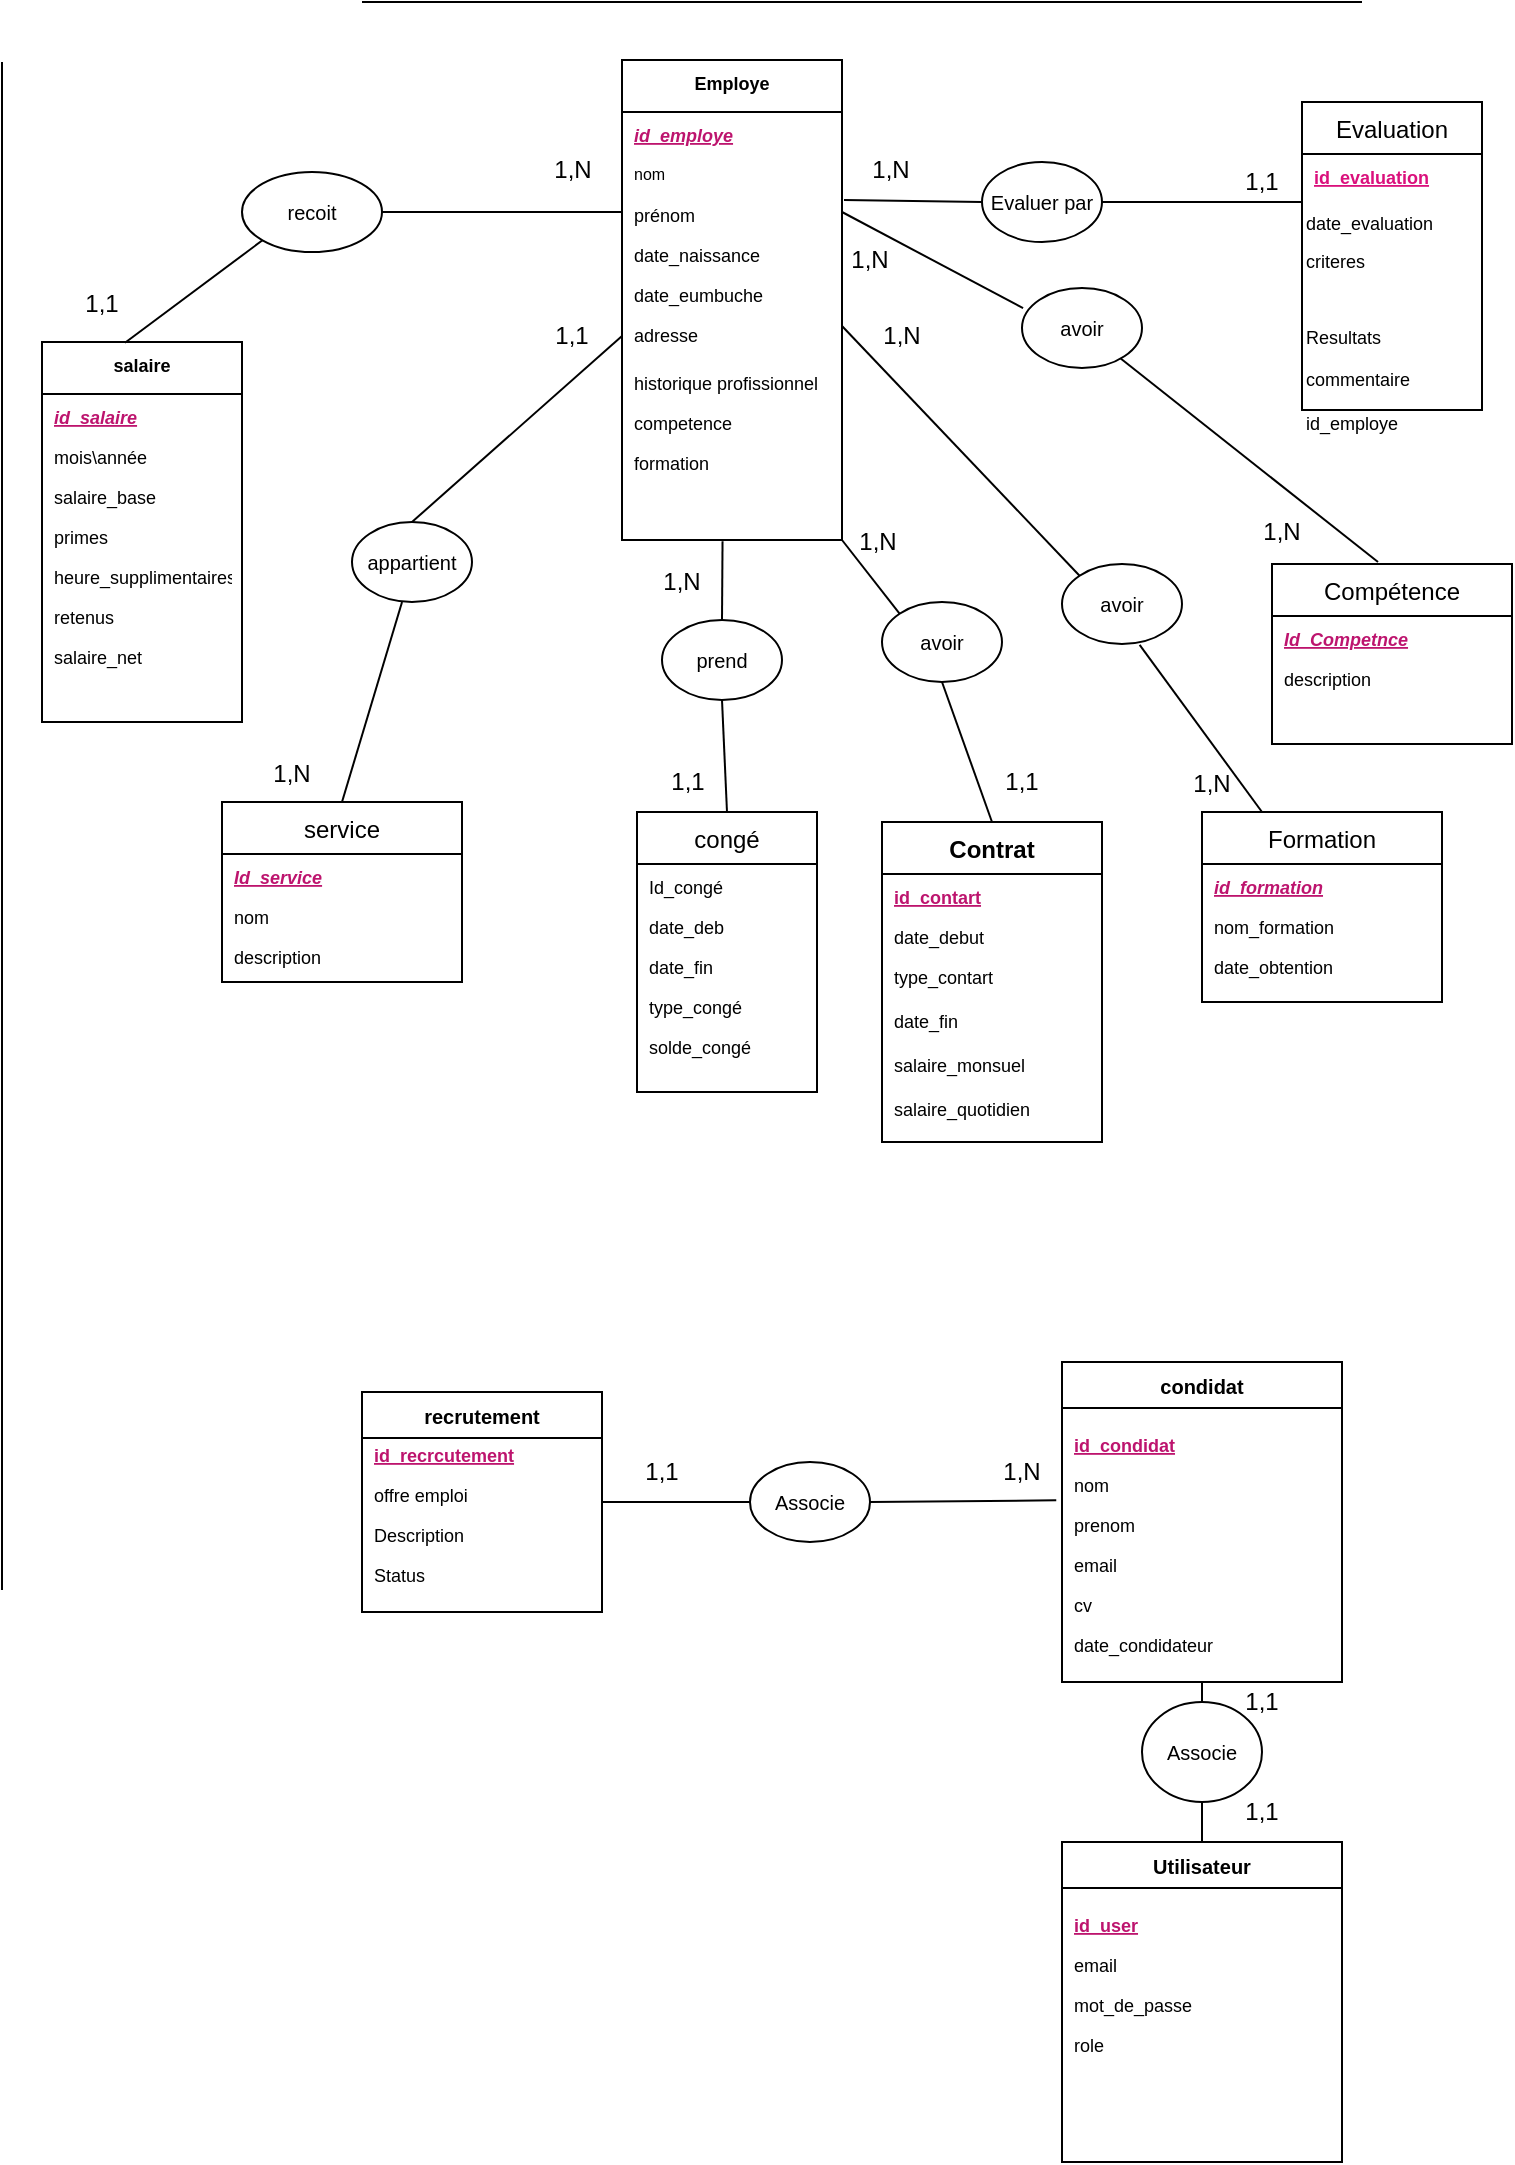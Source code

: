 <mxfile version="25.0.3">
  <diagram id="C5RBs43oDa-KdzZeNtuy" name="Page-1">
    <mxGraphModel dx="1059" dy="560" grid="1" gridSize="10" guides="1" tooltips="1" connect="1" arrows="1" fold="1" page="1" pageScale="1" pageWidth="827" pageHeight="1169" math="0" shadow="0">
      <root>
        <mxCell id="WIyWlLk6GJQsqaUBKTNV-0" />
        <mxCell id="WIyWlLk6GJQsqaUBKTNV-1" parent="WIyWlLk6GJQsqaUBKTNV-0" />
        <mxCell id="SB-FFFIjVD-oxgu6gbSo-286" value="Employe" style="swimlane;fontStyle=1;align=center;verticalAlign=top;childLayout=stackLayout;horizontal=1;startSize=26;horizontalStack=0;resizeParent=1;resizeLast=0;collapsible=1;marginBottom=0;rounded=0;shadow=0;strokeWidth=1;fontSize=9;labelBackgroundColor=none;" vertex="1" parent="WIyWlLk6GJQsqaUBKTNV-1">
          <mxGeometry x="330" y="79" width="110" height="240" as="geometry">
            <mxRectangle x="230" y="140" width="160" height="26" as="alternateBounds" />
          </mxGeometry>
        </mxCell>
        <mxCell id="SB-FFFIjVD-oxgu6gbSo-287" value="id_employe" style="text;align=left;verticalAlign=top;spacingLeft=4;spacingRight=4;overflow=hidden;rotatable=0;points=[[0,0.5],[1,0.5]];portConstraint=eastwest;fontSize=9;fontStyle=7;labelBackgroundColor=none;fontColor=#BD146E;" vertex="1" parent="SB-FFFIjVD-oxgu6gbSo-286">
          <mxGeometry y="26" width="110" height="20" as="geometry" />
        </mxCell>
        <mxCell id="SB-FFFIjVD-oxgu6gbSo-288" value="nom " style="text;align=left;verticalAlign=top;spacingLeft=4;spacingRight=4;overflow=hidden;rotatable=0;points=[[0,0.5],[1,0.5]];portConstraint=eastwest;fontSize=8;labelBackgroundColor=none;" vertex="1" parent="SB-FFFIjVD-oxgu6gbSo-286">
          <mxGeometry y="46" width="110" height="20" as="geometry" />
        </mxCell>
        <mxCell id="SB-FFFIjVD-oxgu6gbSo-289" value="prénom" style="text;align=left;verticalAlign=top;spacingLeft=4;spacingRight=4;overflow=hidden;rotatable=0;points=[[0,0.5],[1,0.5]];portConstraint=eastwest;fontSize=9;labelBackgroundColor=none;" vertex="1" parent="SB-FFFIjVD-oxgu6gbSo-286">
          <mxGeometry y="66" width="110" height="20" as="geometry" />
        </mxCell>
        <mxCell id="SB-FFFIjVD-oxgu6gbSo-290" value="date_naissance" style="text;align=left;verticalAlign=top;spacingLeft=4;spacingRight=4;overflow=hidden;rotatable=0;points=[[0,0.5],[1,0.5]];portConstraint=eastwest;fontSize=9;labelBackgroundColor=none;" vertex="1" parent="SB-FFFIjVD-oxgu6gbSo-286">
          <mxGeometry y="86" width="110" height="20" as="geometry" />
        </mxCell>
        <mxCell id="SB-FFFIjVD-oxgu6gbSo-291" value="date_eumbuche" style="text;align=left;verticalAlign=top;spacingLeft=4;spacingRight=4;overflow=hidden;rotatable=0;points=[[0,0.5],[1,0.5]];portConstraint=eastwest;fontSize=9;labelBackgroundColor=none;" vertex="1" parent="SB-FFFIjVD-oxgu6gbSo-286">
          <mxGeometry y="106" width="110" height="20" as="geometry" />
        </mxCell>
        <mxCell id="SB-FFFIjVD-oxgu6gbSo-292" value="adresse" style="text;align=left;verticalAlign=top;spacingLeft=4;spacingRight=4;overflow=hidden;rotatable=0;points=[[0,0.5],[1,0.5]];portConstraint=eastwest;fontSize=9;labelBackgroundColor=none;" vertex="1" parent="SB-FFFIjVD-oxgu6gbSo-286">
          <mxGeometry y="126" width="110" height="24" as="geometry" />
        </mxCell>
        <mxCell id="SB-FFFIjVD-oxgu6gbSo-293" value="historique profissionnel" style="text;align=left;verticalAlign=top;spacingLeft=4;spacingRight=4;overflow=hidden;rotatable=0;points=[[0,0.5],[1,0.5]];portConstraint=eastwest;fontSize=9;labelBackgroundColor=none;" vertex="1" parent="SB-FFFIjVD-oxgu6gbSo-286">
          <mxGeometry y="150" width="110" height="20" as="geometry" />
        </mxCell>
        <mxCell id="SB-FFFIjVD-oxgu6gbSo-294" value="competence" style="text;align=left;verticalAlign=top;spacingLeft=4;spacingRight=4;overflow=hidden;rotatable=0;points=[[0,0.5],[1,0.5]];portConstraint=eastwest;fontSize=9;labelBackgroundColor=none;" vertex="1" parent="SB-FFFIjVD-oxgu6gbSo-286">
          <mxGeometry y="170" width="110" height="20" as="geometry" />
        </mxCell>
        <mxCell id="SB-FFFIjVD-oxgu6gbSo-295" value="formation " style="text;align=left;verticalAlign=top;spacingLeft=4;spacingRight=4;overflow=hidden;rotatable=0;points=[[0,0.5],[1,0.5]];portConstraint=eastwest;fontSize=9;labelBackgroundColor=none;" vertex="1" parent="SB-FFFIjVD-oxgu6gbSo-286">
          <mxGeometry y="190" width="110" height="20" as="geometry" />
        </mxCell>
        <mxCell id="SB-FFFIjVD-oxgu6gbSo-296" value="salaire" style="swimlane;fontStyle=1;align=center;verticalAlign=top;childLayout=stackLayout;horizontal=1;startSize=26;horizontalStack=0;resizeParent=1;resizeLast=0;collapsible=1;marginBottom=0;rounded=0;shadow=0;strokeWidth=1;fontSize=9;labelBackgroundColor=none;" vertex="1" parent="WIyWlLk6GJQsqaUBKTNV-1">
          <mxGeometry x="40" y="220" width="100" height="190" as="geometry">
            <mxRectangle x="130" y="380" width="160" height="26" as="alternateBounds" />
          </mxGeometry>
        </mxCell>
        <mxCell id="SB-FFFIjVD-oxgu6gbSo-297" value="id_salaire" style="text;align=left;verticalAlign=top;spacingLeft=4;spacingRight=4;overflow=hidden;rotatable=0;points=[[0,0.5],[1,0.5]];portConstraint=eastwest;fontSize=9;fontStyle=7;labelBackgroundColor=none;fontColor=#BD146E;" vertex="1" parent="SB-FFFIjVD-oxgu6gbSo-296">
          <mxGeometry y="26" width="100" height="20" as="geometry" />
        </mxCell>
        <mxCell id="SB-FFFIjVD-oxgu6gbSo-298" value="mois\année" style="text;align=left;verticalAlign=top;spacingLeft=4;spacingRight=4;overflow=hidden;rotatable=0;points=[[0,0.5],[1,0.5]];portConstraint=eastwest;fontSize=9;labelBackgroundColor=none;" vertex="1" parent="SB-FFFIjVD-oxgu6gbSo-296">
          <mxGeometry y="46" width="100" height="20" as="geometry" />
        </mxCell>
        <mxCell id="SB-FFFIjVD-oxgu6gbSo-299" value="salaire_base" style="text;align=left;verticalAlign=top;spacingLeft=4;spacingRight=4;overflow=hidden;rotatable=0;points=[[0,0.5],[1,0.5]];portConstraint=eastwest;fontSize=9;labelBackgroundColor=none;" vertex="1" parent="SB-FFFIjVD-oxgu6gbSo-296">
          <mxGeometry y="66" width="100" height="20" as="geometry" />
        </mxCell>
        <mxCell id="SB-FFFIjVD-oxgu6gbSo-300" value="primes" style="text;align=left;verticalAlign=top;spacingLeft=4;spacingRight=4;overflow=hidden;rotatable=0;points=[[0,0.5],[1,0.5]];portConstraint=eastwest;fontSize=9;labelBackgroundColor=none;" vertex="1" parent="SB-FFFIjVD-oxgu6gbSo-296">
          <mxGeometry y="86" width="100" height="20" as="geometry" />
        </mxCell>
        <mxCell id="SB-FFFIjVD-oxgu6gbSo-301" value="heure_supplimentaires" style="text;align=left;verticalAlign=top;spacingLeft=4;spacingRight=4;overflow=hidden;rotatable=0;points=[[0,0.5],[1,0.5]];portConstraint=eastwest;fontSize=9;labelBackgroundColor=none;" vertex="1" parent="SB-FFFIjVD-oxgu6gbSo-296">
          <mxGeometry y="106" width="100" height="20" as="geometry" />
        </mxCell>
        <mxCell id="SB-FFFIjVD-oxgu6gbSo-302" value="retenus" style="text;align=left;verticalAlign=top;spacingLeft=4;spacingRight=4;overflow=hidden;rotatable=0;points=[[0,0.5],[1,0.5]];portConstraint=eastwest;fontSize=9;labelBackgroundColor=none;" vertex="1" parent="SB-FFFIjVD-oxgu6gbSo-296">
          <mxGeometry y="126" width="100" height="20" as="geometry" />
        </mxCell>
        <mxCell id="SB-FFFIjVD-oxgu6gbSo-303" value="salaire_net" style="text;align=left;verticalAlign=top;spacingLeft=4;spacingRight=4;overflow=hidden;rotatable=0;points=[[0,0.5],[1,0.5]];portConstraint=eastwest;fontSize=9;labelBackgroundColor=none;" vertex="1" parent="SB-FFFIjVD-oxgu6gbSo-296">
          <mxGeometry y="146" width="100" height="20" as="geometry" />
        </mxCell>
        <mxCell id="SB-FFFIjVD-oxgu6gbSo-304" value="service" style="swimlane;fontStyle=0;align=center;verticalAlign=top;childLayout=stackLayout;horizontal=1;startSize=26;horizontalStack=0;resizeParent=1;resizeLast=0;collapsible=1;marginBottom=0;rounded=0;shadow=0;strokeWidth=1;labelBackgroundColor=none;" vertex="1" parent="WIyWlLk6GJQsqaUBKTNV-1">
          <mxGeometry x="130" y="450" width="120" height="90" as="geometry">
            <mxRectangle x="340" y="380" width="170" height="26" as="alternateBounds" />
          </mxGeometry>
        </mxCell>
        <mxCell id="SB-FFFIjVD-oxgu6gbSo-305" value="Id_service" style="text;align=left;verticalAlign=top;spacingLeft=4;spacingRight=4;overflow=hidden;rotatable=0;points=[[0,0.5],[1,0.5]];portConstraint=eastwest;fontSize=9;fontStyle=7;labelBackgroundColor=none;fontColor=#BD146E;" vertex="1" parent="SB-FFFIjVD-oxgu6gbSo-304">
          <mxGeometry y="26" width="120" height="20" as="geometry" />
        </mxCell>
        <mxCell id="SB-FFFIjVD-oxgu6gbSo-306" value="nom" style="text;align=left;verticalAlign=top;spacingLeft=4;spacingRight=4;overflow=hidden;rotatable=0;points=[[0,0.5],[1,0.5]];portConstraint=eastwest;fontSize=9;labelBackgroundColor=none;" vertex="1" parent="SB-FFFIjVD-oxgu6gbSo-304">
          <mxGeometry y="46" width="120" height="20" as="geometry" />
        </mxCell>
        <mxCell id="SB-FFFIjVD-oxgu6gbSo-307" value="description" style="text;align=left;verticalAlign=top;spacingLeft=4;spacingRight=4;overflow=hidden;rotatable=0;points=[[0,0.5],[1,0.5]];portConstraint=eastwest;fontSize=9;labelBackgroundColor=none;" vertex="1" parent="SB-FFFIjVD-oxgu6gbSo-304">
          <mxGeometry y="66" width="120" height="20" as="geometry" />
        </mxCell>
        <mxCell id="SB-FFFIjVD-oxgu6gbSo-308" value="congé" style="swimlane;fontStyle=0;align=center;verticalAlign=top;childLayout=stackLayout;horizontal=1;startSize=26;horizontalStack=0;resizeParent=1;resizeLast=0;collapsible=1;marginBottom=0;rounded=0;shadow=0;strokeWidth=1;labelBackgroundColor=none;" vertex="1" parent="WIyWlLk6GJQsqaUBKTNV-1">
          <mxGeometry x="337.5" y="455" width="90" height="140" as="geometry">
            <mxRectangle x="550" y="140" width="160" height="26" as="alternateBounds" />
          </mxGeometry>
        </mxCell>
        <mxCell id="SB-FFFIjVD-oxgu6gbSo-309" value="Id_congé" style="text;align=left;verticalAlign=top;spacingLeft=4;spacingRight=4;overflow=hidden;rotatable=0;points=[[0,0.5],[1,0.5]];portConstraint=eastwest;fontSize=9;labelBackgroundColor=none;" vertex="1" parent="SB-FFFIjVD-oxgu6gbSo-308">
          <mxGeometry y="26" width="90" height="20" as="geometry" />
        </mxCell>
        <mxCell id="SB-FFFIjVD-oxgu6gbSo-310" value="date_deb" style="text;align=left;verticalAlign=top;spacingLeft=4;spacingRight=4;overflow=hidden;rotatable=0;points=[[0,0.5],[1,0.5]];portConstraint=eastwest;fontSize=9;labelBackgroundColor=none;" vertex="1" parent="SB-FFFIjVD-oxgu6gbSo-308">
          <mxGeometry y="46" width="90" height="20" as="geometry" />
        </mxCell>
        <mxCell id="SB-FFFIjVD-oxgu6gbSo-311" value="date_fin" style="text;align=left;verticalAlign=top;spacingLeft=4;spacingRight=4;overflow=hidden;rotatable=0;points=[[0,0.5],[1,0.5]];portConstraint=eastwest;fontSize=9;labelBackgroundColor=none;" vertex="1" parent="SB-FFFIjVD-oxgu6gbSo-308">
          <mxGeometry y="66" width="90" height="20" as="geometry" />
        </mxCell>
        <mxCell id="SB-FFFIjVD-oxgu6gbSo-312" value="type_congé" style="text;align=left;verticalAlign=top;spacingLeft=4;spacingRight=4;overflow=hidden;rotatable=0;points=[[0,0.5],[1,0.5]];portConstraint=eastwest;fontSize=9;labelBackgroundColor=none;" vertex="1" parent="SB-FFFIjVD-oxgu6gbSo-308">
          <mxGeometry y="86" width="90" height="20" as="geometry" />
        </mxCell>
        <mxCell id="SB-FFFIjVD-oxgu6gbSo-313" value="solde_congé" style="text;align=left;verticalAlign=top;spacingLeft=4;spacingRight=4;overflow=hidden;rotatable=0;points=[[0,0.5],[1,0.5]];portConstraint=eastwest;fontSize=9;labelBackgroundColor=none;" vertex="1" parent="SB-FFFIjVD-oxgu6gbSo-308">
          <mxGeometry y="106" width="90" height="20" as="geometry" />
        </mxCell>
        <mxCell id="SB-FFFIjVD-oxgu6gbSo-314" value="Contrat" style="swimlane;fontStyle=1;align=center;verticalAlign=top;childLayout=stackLayout;horizontal=1;startSize=26;horizontalStack=0;resizeParent=1;resizeLast=0;collapsible=1;marginBottom=0;rounded=0;shadow=0;strokeWidth=1;labelBackgroundColor=none;" vertex="1" parent="WIyWlLk6GJQsqaUBKTNV-1">
          <mxGeometry x="460" y="460" width="110" height="160" as="geometry">
            <mxRectangle x="340" y="380" width="170" height="26" as="alternateBounds" />
          </mxGeometry>
        </mxCell>
        <mxCell id="SB-FFFIjVD-oxgu6gbSo-315" value="id_contart" style="text;align=left;verticalAlign=top;spacingLeft=4;spacingRight=4;overflow=hidden;rotatable=0;points=[[0,0.5],[1,0.5]];portConstraint=eastwest;fontSize=9;fontStyle=5;labelBackgroundColor=none;fontColor=#BD146E;" vertex="1" parent="SB-FFFIjVD-oxgu6gbSo-314">
          <mxGeometry y="26" width="110" height="20" as="geometry" />
        </mxCell>
        <mxCell id="SB-FFFIjVD-oxgu6gbSo-316" value="date_debut" style="text;align=left;verticalAlign=top;spacingLeft=4;spacingRight=4;overflow=hidden;rotatable=0;points=[[0,0.5],[1,0.5]];portConstraint=eastwest;fontSize=9;labelBackgroundColor=none;" vertex="1" parent="SB-FFFIjVD-oxgu6gbSo-314">
          <mxGeometry y="46" width="110" height="20" as="geometry" />
        </mxCell>
        <mxCell id="SB-FFFIjVD-oxgu6gbSo-317" value="type_contart&#xa;&#xa;date_fin &#xa;&#xa;salaire_monsuel&#xa;&#xa;salaire_quotidien&#xa;&#xa;" style="text;align=left;verticalAlign=top;spacingLeft=4;spacingRight=4;overflow=hidden;rotatable=0;points=[[0,0.5],[1,0.5]];portConstraint=eastwest;fontSize=9;labelBackgroundColor=none;" vertex="1" parent="SB-FFFIjVD-oxgu6gbSo-314">
          <mxGeometry y="66" width="110" height="94" as="geometry" />
        </mxCell>
        <mxCell id="SB-FFFIjVD-oxgu6gbSo-318" value="Evaluation" style="swimlane;fontStyle=0;align=center;verticalAlign=top;childLayout=stackLayout;horizontal=1;startSize=26;horizontalStack=0;resizeParent=1;resizeLast=0;collapsible=1;marginBottom=0;rounded=0;shadow=0;strokeWidth=1;labelBackgroundColor=none;" vertex="1" parent="WIyWlLk6GJQsqaUBKTNV-1">
          <mxGeometry x="670" y="100" width="90" height="154" as="geometry">
            <mxRectangle x="340" y="380" width="170" height="26" as="alternateBounds" />
          </mxGeometry>
        </mxCell>
        <mxCell id="SB-FFFIjVD-oxgu6gbSo-319" value="id_evaluation&#xa;&#xa;" style="text;align=left;verticalAlign=top;spacingLeft=4;spacingRight=4;overflow=hidden;rotatable=0;points=[[0,0.5],[1,0.5]];portConstraint=eastwest;fontSize=9;labelBackgroundColor=none;fontColor=#da107c;fontStyle=5" vertex="1" parent="SB-FFFIjVD-oxgu6gbSo-318">
          <mxGeometry y="26" width="90" height="24" as="geometry" />
        </mxCell>
        <mxCell id="SB-FFFIjVD-oxgu6gbSo-320" value="&lt;font style=&quot;font-size: 9px;&quot;&gt;date_evaluation&amp;nbsp;&lt;/font&gt;" style="text;html=1;align=left;verticalAlign=middle;whiteSpace=wrap;rounded=0;" vertex="1" parent="SB-FFFIjVD-oxgu6gbSo-318">
          <mxGeometry y="50" width="90" height="20" as="geometry" />
        </mxCell>
        <mxCell id="SB-FFFIjVD-oxgu6gbSo-321" value="criteres" style="text;html=1;align=left;verticalAlign=middle;whiteSpace=wrap;rounded=0;fontSize=9;" vertex="1" parent="SB-FFFIjVD-oxgu6gbSo-318">
          <mxGeometry y="70" width="90" height="20" as="geometry" />
        </mxCell>
        <mxCell id="SB-FFFIjVD-oxgu6gbSo-322" value="&lt;font size=&quot;1&quot;&gt;appartient&lt;/font&gt;" style="ellipse;whiteSpace=wrap;html=1;labelBackgroundColor=none;" vertex="1" parent="WIyWlLk6GJQsqaUBKTNV-1">
          <mxGeometry x="195" y="310" width="60" height="40" as="geometry" />
        </mxCell>
        <mxCell id="SB-FFFIjVD-oxgu6gbSo-323" value="&lt;font size=&quot;1&quot;&gt;prend&lt;/font&gt;" style="ellipse;whiteSpace=wrap;html=1;labelBackgroundColor=none;" vertex="1" parent="WIyWlLk6GJQsqaUBKTNV-1">
          <mxGeometry x="350" y="359" width="60" height="40" as="geometry" />
        </mxCell>
        <mxCell id="SB-FFFIjVD-oxgu6gbSo-324" value="&lt;font size=&quot;1&quot;&gt;Evaluer par&lt;/font&gt;" style="ellipse;whiteSpace=wrap;html=1;labelBackgroundColor=none;" vertex="1" parent="WIyWlLk6GJQsqaUBKTNV-1">
          <mxGeometry x="510" y="130" width="60" height="40" as="geometry" />
        </mxCell>
        <mxCell id="SB-FFFIjVD-oxgu6gbSo-325" value="&lt;font size=&quot;1&quot;&gt;avoir&lt;/font&gt;" style="ellipse;whiteSpace=wrap;html=1;labelBackgroundColor=none;" vertex="1" parent="WIyWlLk6GJQsqaUBKTNV-1">
          <mxGeometry x="460" y="350" width="60" height="40" as="geometry" />
        </mxCell>
        <mxCell id="SB-FFFIjVD-oxgu6gbSo-326" value="&lt;font size=&quot;1&quot;&gt;recoit&lt;/font&gt;" style="ellipse;whiteSpace=wrap;html=1;labelBackgroundColor=none;" vertex="1" parent="WIyWlLk6GJQsqaUBKTNV-1">
          <mxGeometry x="140" y="135" width="70" height="40" as="geometry" />
        </mxCell>
        <mxCell id="SB-FFFIjVD-oxgu6gbSo-328" value="1,N" style="text;html=1;align=center;verticalAlign=middle;resizable=0;points=[];autosize=1;strokeColor=none;fillColor=none;labelBackgroundColor=none;" vertex="1" parent="WIyWlLk6GJQsqaUBKTNV-1">
          <mxGeometry x="285" y="119" width="40" height="30" as="geometry" />
        </mxCell>
        <mxCell id="SB-FFFIjVD-oxgu6gbSo-329" value="" style="endArrow=none;html=1;rounded=0;exitX=0.415;exitY=0.002;exitDx=0;exitDy=0;exitPerimeter=0;entryX=0;entryY=1;entryDx=0;entryDy=0;labelBackgroundColor=none;fontColor=default;" edge="1" parent="WIyWlLk6GJQsqaUBKTNV-1" source="SB-FFFIjVD-oxgu6gbSo-296" target="SB-FFFIjVD-oxgu6gbSo-326">
          <mxGeometry width="50" height="50" relative="1" as="geometry">
            <mxPoint x="70" y="200" as="sourcePoint" />
            <mxPoint x="120" y="150" as="targetPoint" />
          </mxGeometry>
        </mxCell>
        <mxCell id="SB-FFFIjVD-oxgu6gbSo-330" value="1,1" style="text;html=1;align=center;verticalAlign=middle;whiteSpace=wrap;rounded=0;labelBackgroundColor=none;" vertex="1" parent="WIyWlLk6GJQsqaUBKTNV-1">
          <mxGeometry x="40" y="186" width="60" height="30" as="geometry" />
        </mxCell>
        <mxCell id="SB-FFFIjVD-oxgu6gbSo-331" value="" style="endArrow=none;html=1;rounded=0;entryX=0;entryY=0.5;entryDx=0;entryDy=0;exitX=0.5;exitY=0;exitDx=0;exitDy=0;labelBackgroundColor=none;fontColor=default;" edge="1" parent="WIyWlLk6GJQsqaUBKTNV-1" source="SB-FFFIjVD-oxgu6gbSo-322" target="SB-FFFIjVD-oxgu6gbSo-292">
          <mxGeometry width="50" height="50" relative="1" as="geometry">
            <mxPoint x="240" y="310" as="sourcePoint" />
            <mxPoint x="280" y="250" as="targetPoint" />
          </mxGeometry>
        </mxCell>
        <mxCell id="SB-FFFIjVD-oxgu6gbSo-332" value="" style="endArrow=none;html=1;rounded=0;entryX=0.417;entryY=1;entryDx=0;entryDy=0;entryPerimeter=0;exitX=0.5;exitY=0;exitDx=0;exitDy=0;labelBackgroundColor=none;fontColor=default;" edge="1" parent="WIyWlLk6GJQsqaUBKTNV-1" source="SB-FFFIjVD-oxgu6gbSo-304" target="SB-FFFIjVD-oxgu6gbSo-322">
          <mxGeometry width="50" height="50" relative="1" as="geometry">
            <mxPoint x="180" y="410" as="sourcePoint" />
            <mxPoint x="230" y="360" as="targetPoint" />
          </mxGeometry>
        </mxCell>
        <mxCell id="SB-FFFIjVD-oxgu6gbSo-333" value="1,1" style="text;html=1;align=center;verticalAlign=middle;whiteSpace=wrap;rounded=0;labelBackgroundColor=none;" vertex="1" parent="WIyWlLk6GJQsqaUBKTNV-1">
          <mxGeometry x="275" y="202" width="60" height="30" as="geometry" />
        </mxCell>
        <mxCell id="SB-FFFIjVD-oxgu6gbSo-334" value="1,N" style="text;html=1;align=center;verticalAlign=middle;whiteSpace=wrap;rounded=0;labelBackgroundColor=none;" vertex="1" parent="WIyWlLk6GJQsqaUBKTNV-1">
          <mxGeometry x="135" y="421" width="60" height="30" as="geometry" />
        </mxCell>
        <mxCell id="SB-FFFIjVD-oxgu6gbSo-335" value="" style="endArrow=none;html=1;rounded=0;exitX=0.5;exitY=0;exitDx=0;exitDy=0;entryX=0.457;entryY=1.022;entryDx=0;entryDy=0;entryPerimeter=0;labelBackgroundColor=none;fontColor=default;" edge="1" parent="WIyWlLk6GJQsqaUBKTNV-1" source="SB-FFFIjVD-oxgu6gbSo-323">
          <mxGeometry width="50" height="50" relative="1" as="geometry">
            <mxPoint x="340" y="359" as="sourcePoint" />
            <mxPoint x="380.27" y="319.66" as="targetPoint" />
          </mxGeometry>
        </mxCell>
        <mxCell id="SB-FFFIjVD-oxgu6gbSo-336" value="" style="endArrow=none;html=1;rounded=0;exitX=0.5;exitY=0;exitDx=0;exitDy=0;entryX=0.5;entryY=1;entryDx=0;entryDy=0;labelBackgroundColor=none;fontColor=default;" edge="1" parent="WIyWlLk6GJQsqaUBKTNV-1" source="SB-FFFIjVD-oxgu6gbSo-308" target="SB-FFFIjVD-oxgu6gbSo-323">
          <mxGeometry width="50" height="50" relative="1" as="geometry">
            <mxPoint x="382.5" y="445" as="sourcePoint" />
            <mxPoint x="412.5" y="394" as="targetPoint" />
          </mxGeometry>
        </mxCell>
        <mxCell id="SB-FFFIjVD-oxgu6gbSo-337" value="1,N" style="text;html=1;align=center;verticalAlign=middle;whiteSpace=wrap;rounded=0;labelBackgroundColor=none;" vertex="1" parent="WIyWlLk6GJQsqaUBKTNV-1">
          <mxGeometry x="330" y="325" width="60" height="30" as="geometry" />
        </mxCell>
        <mxCell id="SB-FFFIjVD-oxgu6gbSo-338" value="1,1" style="text;html=1;align=center;verticalAlign=middle;whiteSpace=wrap;rounded=0;labelBackgroundColor=none;" vertex="1" parent="WIyWlLk6GJQsqaUBKTNV-1">
          <mxGeometry x="332.5" y="425" width="60" height="30" as="geometry" />
        </mxCell>
        <mxCell id="SB-FFFIjVD-oxgu6gbSo-339" value="" style="endArrow=none;html=1;rounded=0;exitX=1;exitY=1;exitDx=0;exitDy=0;entryX=0;entryY=0;entryDx=0;entryDy=0;labelBackgroundColor=none;fontColor=default;" edge="1" parent="WIyWlLk6GJQsqaUBKTNV-1" source="SB-FFFIjVD-oxgu6gbSo-286" target="SB-FFFIjVD-oxgu6gbSo-325">
          <mxGeometry width="50" height="50" relative="1" as="geometry">
            <mxPoint x="470" y="229" as="sourcePoint" />
            <mxPoint x="520" y="179" as="targetPoint" />
          </mxGeometry>
        </mxCell>
        <mxCell id="SB-FFFIjVD-oxgu6gbSo-340" value="" style="endArrow=none;html=1;rounded=0;entryX=0.5;entryY=1;entryDx=0;entryDy=0;exitX=0.5;exitY=0;exitDx=0;exitDy=0;labelBackgroundColor=none;fontColor=default;" edge="1" parent="WIyWlLk6GJQsqaUBKTNV-1" source="SB-FFFIjVD-oxgu6gbSo-314" target="SB-FFFIjVD-oxgu6gbSo-325">
          <mxGeometry width="50" height="50" relative="1" as="geometry">
            <mxPoint x="590" y="410" as="sourcePoint" />
            <mxPoint x="640" y="360" as="targetPoint" />
          </mxGeometry>
        </mxCell>
        <mxCell id="SB-FFFIjVD-oxgu6gbSo-341" value="" style="endArrow=none;html=1;rounded=0;labelBackgroundColor=none;fontColor=default;" edge="1" parent="WIyWlLk6GJQsqaUBKTNV-1">
          <mxGeometry width="50" height="50" relative="1" as="geometry">
            <mxPoint x="441" y="149" as="sourcePoint" />
            <mxPoint x="510" y="150" as="targetPoint" />
          </mxGeometry>
        </mxCell>
        <mxCell id="SB-FFFIjVD-oxgu6gbSo-342" value="" style="endArrow=none;html=1;rounded=0;exitX=1;exitY=0.5;exitDx=0;exitDy=0;entryX=0;entryY=0;entryDx=0;entryDy=0;labelBackgroundColor=none;fontColor=default;" edge="1" parent="WIyWlLk6GJQsqaUBKTNV-1" source="SB-FFFIjVD-oxgu6gbSo-324" target="SB-FFFIjVD-oxgu6gbSo-320">
          <mxGeometry width="50" height="50" relative="1" as="geometry">
            <mxPoint x="540" y="240" as="sourcePoint" />
            <mxPoint x="590" y="190" as="targetPoint" />
          </mxGeometry>
        </mxCell>
        <mxCell id="SB-FFFIjVD-oxgu6gbSo-343" value="1,N" style="text;html=1;align=center;verticalAlign=middle;whiteSpace=wrap;rounded=0;labelBackgroundColor=none;" vertex="1" parent="WIyWlLk6GJQsqaUBKTNV-1">
          <mxGeometry x="440" y="207" width="60" height="20" as="geometry" />
        </mxCell>
        <mxCell id="SB-FFFIjVD-oxgu6gbSo-344" value="Resultats&lt;div&gt;&lt;br&gt;&lt;div&gt;&lt;font&gt;commentaire&lt;/font&gt;&lt;/div&gt;&lt;/div&gt;&lt;div&gt;&lt;font&gt;&lt;br&gt;&lt;/font&gt;&lt;/div&gt;&lt;div&gt;&lt;font&gt;id_employe&lt;/font&gt;&lt;/div&gt;" style="text;html=1;align=left;verticalAlign=middle;whiteSpace=wrap;rounded=0;fontSize=9;" vertex="1" parent="WIyWlLk6GJQsqaUBKTNV-1">
          <mxGeometry x="670" y="224" width="90" height="30" as="geometry" />
        </mxCell>
        <mxCell id="SB-FFFIjVD-oxgu6gbSo-345" value="&lt;span style=&quot;font-size: 10px;&quot;&gt;recrutement&lt;/span&gt;" style="swimlane;whiteSpace=wrap;html=1;" vertex="1" parent="WIyWlLk6GJQsqaUBKTNV-1">
          <mxGeometry x="200" y="745" width="120" height="110" as="geometry" />
        </mxCell>
        <mxCell id="SB-FFFIjVD-oxgu6gbSo-346" value="id_recrcutement" style="text;align=left;verticalAlign=top;spacingLeft=4;spacingRight=4;overflow=hidden;rotatable=0;points=[[0,0.5],[1,0.5]];portConstraint=eastwest;fontSize=9;fontStyle=5;labelBackgroundColor=none;fontColor=#BD146E;" vertex="1" parent="SB-FFFIjVD-oxgu6gbSo-345">
          <mxGeometry y="20" width="120" height="20" as="geometry" />
        </mxCell>
        <mxCell id="SB-FFFIjVD-oxgu6gbSo-347" value="offre emploi" style="text;align=left;verticalAlign=top;spacingLeft=4;spacingRight=4;overflow=hidden;rotatable=0;points=[[0,0.5],[1,0.5]];portConstraint=eastwest;fontSize=9;fontStyle=0;labelBackgroundColor=none;fontColor=#000000;" vertex="1" parent="SB-FFFIjVD-oxgu6gbSo-345">
          <mxGeometry y="40" width="120" height="20" as="geometry" />
        </mxCell>
        <mxCell id="SB-FFFIjVD-oxgu6gbSo-348" value="Description" style="text;align=left;verticalAlign=top;spacingLeft=4;spacingRight=4;overflow=hidden;rotatable=0;points=[[0,0.5],[1,0.5]];portConstraint=eastwest;fontSize=9;fontStyle=0;labelBackgroundColor=none;fontColor=#000000;" vertex="1" parent="SB-FFFIjVD-oxgu6gbSo-345">
          <mxGeometry y="60" width="120" height="20" as="geometry" />
        </mxCell>
        <mxCell id="SB-FFFIjVD-oxgu6gbSo-349" value="Status" style="text;align=left;verticalAlign=top;spacingLeft=4;spacingRight=4;overflow=hidden;rotatable=0;points=[[0,0.5],[1,0.5]];portConstraint=eastwest;fontSize=9;fontStyle=0;labelBackgroundColor=none;fontColor=#000000;" vertex="1" parent="SB-FFFIjVD-oxgu6gbSo-345">
          <mxGeometry y="80" width="120" height="20" as="geometry" />
        </mxCell>
        <mxCell id="SB-FFFIjVD-oxgu6gbSo-350" value="&lt;span style=&quot;font-size: 10px;&quot;&gt;condidat&lt;/span&gt;" style="swimlane;whiteSpace=wrap;html=1;" vertex="1" parent="WIyWlLk6GJQsqaUBKTNV-1">
          <mxGeometry x="550" y="730" width="140" height="160" as="geometry" />
        </mxCell>
        <mxCell id="SB-FFFIjVD-oxgu6gbSo-351" value="id_condidat" style="text;align=left;verticalAlign=top;spacingLeft=4;spacingRight=4;overflow=hidden;rotatable=0;points=[[0,0.5],[1,0.5]];portConstraint=eastwest;fontSize=9;fontStyle=5;labelBackgroundColor=none;fontColor=#BD146E;" vertex="1" parent="SB-FFFIjVD-oxgu6gbSo-350">
          <mxGeometry y="30" width="120" height="20" as="geometry" />
        </mxCell>
        <mxCell id="SB-FFFIjVD-oxgu6gbSo-352" value="nom" style="text;align=left;verticalAlign=top;spacingLeft=4;spacingRight=4;overflow=hidden;rotatable=0;points=[[0,0.5],[1,0.5]];portConstraint=eastwest;fontSize=9;fontStyle=0;labelBackgroundColor=none;fontColor=#000000;" vertex="1" parent="SB-FFFIjVD-oxgu6gbSo-350">
          <mxGeometry y="50" width="120" height="20" as="geometry" />
        </mxCell>
        <mxCell id="SB-FFFIjVD-oxgu6gbSo-353" value="cv" style="text;align=left;verticalAlign=top;spacingLeft=4;spacingRight=4;overflow=hidden;rotatable=0;points=[[0,0.5],[1,0.5]];portConstraint=eastwest;fontSize=9;fontStyle=0;labelBackgroundColor=none;fontColor=#000000;" vertex="1" parent="SB-FFFIjVD-oxgu6gbSo-350">
          <mxGeometry y="110" width="140" height="20" as="geometry" />
        </mxCell>
        <mxCell id="SB-FFFIjVD-oxgu6gbSo-354" value="email" style="text;align=left;verticalAlign=top;spacingLeft=4;spacingRight=4;overflow=hidden;rotatable=0;points=[[0,0.5],[1,0.5]];portConstraint=eastwest;fontSize=9;fontStyle=0;labelBackgroundColor=none;fontColor=#000000;" vertex="1" parent="SB-FFFIjVD-oxgu6gbSo-350">
          <mxGeometry y="90" width="120" height="20" as="geometry" />
        </mxCell>
        <mxCell id="SB-FFFIjVD-oxgu6gbSo-355" value="prenom" style="text;align=left;verticalAlign=top;spacingLeft=4;spacingRight=4;overflow=hidden;rotatable=0;points=[[0,0.5],[1,0.5]];portConstraint=eastwest;fontSize=9;fontStyle=0;labelBackgroundColor=none;fontColor=#000000;" vertex="1" parent="SB-FFFIjVD-oxgu6gbSo-350">
          <mxGeometry y="70" width="120" height="20" as="geometry" />
        </mxCell>
        <mxCell id="SB-FFFIjVD-oxgu6gbSo-356" value="date_condidateur" style="text;align=left;verticalAlign=top;spacingLeft=4;spacingRight=4;overflow=hidden;rotatable=0;points=[[0,0.5],[1,0.5]];portConstraint=eastwest;fontSize=9;fontStyle=0;labelBackgroundColor=none;fontColor=#000000;" vertex="1" parent="SB-FFFIjVD-oxgu6gbSo-350">
          <mxGeometry y="130" width="140" height="20" as="geometry" />
        </mxCell>
        <mxCell id="SB-FFFIjVD-oxgu6gbSo-357" value="&lt;font size=&quot;1&quot;&gt;Associe&lt;/font&gt;" style="ellipse;whiteSpace=wrap;html=1;labelBackgroundColor=none;" vertex="1" parent="WIyWlLk6GJQsqaUBKTNV-1">
          <mxGeometry x="394" y="780" width="60" height="40" as="geometry" />
        </mxCell>
        <mxCell id="SB-FFFIjVD-oxgu6gbSo-358" value="" style="endArrow=none;html=1;rounded=0;exitX=1;exitY=0.5;exitDx=0;exitDy=0;entryX=0;entryY=0.5;entryDx=0;entryDy=0;" edge="1" parent="WIyWlLk6GJQsqaUBKTNV-1" source="SB-FFFIjVD-oxgu6gbSo-345" target="SB-FFFIjVD-oxgu6gbSo-357">
          <mxGeometry width="50" height="50" relative="1" as="geometry">
            <mxPoint x="350" y="780" as="sourcePoint" />
            <mxPoint x="400" y="730" as="targetPoint" />
          </mxGeometry>
        </mxCell>
        <mxCell id="SB-FFFIjVD-oxgu6gbSo-359" value="" style="endArrow=none;html=1;rounded=0;exitX=1;exitY=0.5;exitDx=0;exitDy=0;entryX=-0.024;entryY=-0.041;entryDx=0;entryDy=0;entryPerimeter=0;" edge="1" parent="WIyWlLk6GJQsqaUBKTNV-1" source="SB-FFFIjVD-oxgu6gbSo-357" target="SB-FFFIjVD-oxgu6gbSo-355">
          <mxGeometry width="50" height="50" relative="1" as="geometry">
            <mxPoint x="440" y="770" as="sourcePoint" />
            <mxPoint x="490" y="720" as="targetPoint" />
          </mxGeometry>
        </mxCell>
        <mxCell id="SB-FFFIjVD-oxgu6gbSo-360" value="1,1" style="text;html=1;align=center;verticalAlign=middle;whiteSpace=wrap;rounded=0;labelBackgroundColor=none;" vertex="1" parent="WIyWlLk6GJQsqaUBKTNV-1">
          <mxGeometry x="320" y="770" width="60" height="30" as="geometry" />
        </mxCell>
        <mxCell id="SB-FFFIjVD-oxgu6gbSo-361" value="1,N" style="text;html=1;align=center;verticalAlign=middle;whiteSpace=wrap;rounded=0;labelBackgroundColor=none;" vertex="1" parent="WIyWlLk6GJQsqaUBKTNV-1">
          <mxGeometry x="500" y="770" width="60" height="30" as="geometry" />
        </mxCell>
        <mxCell id="SB-FFFIjVD-oxgu6gbSo-362" value="" style="endArrow=none;html=1;rounded=0;" edge="1" parent="WIyWlLk6GJQsqaUBKTNV-1">
          <mxGeometry width="50" height="50" relative="1" as="geometry">
            <mxPoint x="200" y="50" as="sourcePoint" />
            <mxPoint x="700" y="50" as="targetPoint" />
          </mxGeometry>
        </mxCell>
        <mxCell id="SB-FFFIjVD-oxgu6gbSo-363" value="" style="endArrow=none;html=1;rounded=0;" edge="1" parent="WIyWlLk6GJQsqaUBKTNV-1">
          <mxGeometry width="50" height="50" relative="1" as="geometry">
            <mxPoint x="20" y="844" as="sourcePoint" />
            <mxPoint x="20" y="80" as="targetPoint" />
          </mxGeometry>
        </mxCell>
        <mxCell id="SB-FFFIjVD-oxgu6gbSo-364" value="&lt;span style=&quot;font-size: 10px;&quot;&gt;Utilisateur&lt;/span&gt;" style="swimlane;whiteSpace=wrap;html=1;" vertex="1" parent="WIyWlLk6GJQsqaUBKTNV-1">
          <mxGeometry x="550" y="970" width="140" height="160" as="geometry" />
        </mxCell>
        <mxCell id="SB-FFFIjVD-oxgu6gbSo-365" value="id_user" style="text;align=left;verticalAlign=top;spacingLeft=4;spacingRight=4;overflow=hidden;rotatable=0;points=[[0,0.5],[1,0.5]];portConstraint=eastwest;fontSize=9;fontStyle=5;labelBackgroundColor=none;fontColor=#BD146E;" vertex="1" parent="SB-FFFIjVD-oxgu6gbSo-364">
          <mxGeometry y="30" width="120" height="20" as="geometry" />
        </mxCell>
        <mxCell id="SB-FFFIjVD-oxgu6gbSo-366" value="email" style="text;align=left;verticalAlign=top;spacingLeft=4;spacingRight=4;overflow=hidden;rotatable=0;points=[[0,0.5],[1,0.5]];portConstraint=eastwest;fontSize=9;fontStyle=0;labelBackgroundColor=none;fontColor=#000000;" vertex="1" parent="SB-FFFIjVD-oxgu6gbSo-364">
          <mxGeometry y="50" width="120" height="20" as="geometry" />
        </mxCell>
        <mxCell id="SB-FFFIjVD-oxgu6gbSo-367" value="role" style="text;align=left;verticalAlign=top;spacingLeft=4;spacingRight=4;overflow=hidden;rotatable=0;points=[[0,0.5],[1,0.5]];portConstraint=eastwest;fontSize=9;fontStyle=0;labelBackgroundColor=none;fontColor=#000000;" vertex="1" parent="SB-FFFIjVD-oxgu6gbSo-364">
          <mxGeometry y="90" width="120" height="20" as="geometry" />
        </mxCell>
        <mxCell id="SB-FFFIjVD-oxgu6gbSo-368" value="mot_de_passe" style="text;align=left;verticalAlign=top;spacingLeft=4;spacingRight=4;overflow=hidden;rotatable=0;points=[[0,0.5],[1,0.5]];portConstraint=eastwest;fontSize=9;fontStyle=0;labelBackgroundColor=none;fontColor=#000000;" vertex="1" parent="SB-FFFIjVD-oxgu6gbSo-364">
          <mxGeometry y="70" width="120" height="20" as="geometry" />
        </mxCell>
        <mxCell id="SB-FFFIjVD-oxgu6gbSo-369" value="" style="endArrow=none;html=1;rounded=0;entryX=0.5;entryY=1;entryDx=0;entryDy=0;exitX=0.5;exitY=0;exitDx=0;exitDy=0;" edge="1" parent="WIyWlLk6GJQsqaUBKTNV-1" source="SB-FFFIjVD-oxgu6gbSo-364" target="SB-FFFIjVD-oxgu6gbSo-350">
          <mxGeometry width="50" height="50" relative="1" as="geometry">
            <mxPoint x="540" y="950" as="sourcePoint" />
            <mxPoint x="620" y="900" as="targetPoint" />
          </mxGeometry>
        </mxCell>
        <mxCell id="SB-FFFIjVD-oxgu6gbSo-370" value="&lt;font size=&quot;1&quot;&gt;Associe&lt;/font&gt;" style="ellipse;whiteSpace=wrap;html=1;labelBackgroundColor=none;" vertex="1" parent="WIyWlLk6GJQsqaUBKTNV-1">
          <mxGeometry x="590" y="900" width="60" height="50" as="geometry" />
        </mxCell>
        <mxCell id="SB-FFFIjVD-oxgu6gbSo-371" value="1,1" style="text;html=1;align=center;verticalAlign=middle;whiteSpace=wrap;rounded=0;labelBackgroundColor=none;" vertex="1" parent="WIyWlLk6GJQsqaUBKTNV-1">
          <mxGeometry x="620" y="940" width="60" height="30" as="geometry" />
        </mxCell>
        <mxCell id="SB-FFFIjVD-oxgu6gbSo-372" value="1,1" style="text;html=1;align=center;verticalAlign=middle;whiteSpace=wrap;rounded=0;labelBackgroundColor=none;" vertex="1" parent="WIyWlLk6GJQsqaUBKTNV-1">
          <mxGeometry x="620" y="880" width="60" height="40" as="geometry" />
        </mxCell>
        <mxCell id="SB-FFFIjVD-oxgu6gbSo-373" value="1,N" style="text;html=1;align=center;verticalAlign=middle;resizable=0;points=[];autosize=1;strokeColor=none;fillColor=none;labelBackgroundColor=none;" vertex="1" parent="WIyWlLk6GJQsqaUBKTNV-1">
          <mxGeometry x="444" y="119" width="40" height="30" as="geometry" />
        </mxCell>
        <mxCell id="SB-FFFIjVD-oxgu6gbSo-374" value="1,1" style="text;html=1;align=center;verticalAlign=middle;whiteSpace=wrap;rounded=0;labelBackgroundColor=none;" vertex="1" parent="WIyWlLk6GJQsqaUBKTNV-1">
          <mxGeometry x="620" y="130" width="60" height="20" as="geometry" />
        </mxCell>
        <mxCell id="SB-FFFIjVD-oxgu6gbSo-375" value="Compétence" style="swimlane;fontStyle=0;align=center;verticalAlign=top;childLayout=stackLayout;horizontal=1;startSize=26;horizontalStack=0;resizeParent=1;resizeLast=0;collapsible=1;marginBottom=0;rounded=0;shadow=0;strokeWidth=1;labelBackgroundColor=none;" vertex="1" parent="WIyWlLk6GJQsqaUBKTNV-1">
          <mxGeometry x="655" y="331" width="120" height="90" as="geometry">
            <mxRectangle x="340" y="380" width="170" height="26" as="alternateBounds" />
          </mxGeometry>
        </mxCell>
        <mxCell id="SB-FFFIjVD-oxgu6gbSo-376" value="Id_Competnce" style="text;align=left;verticalAlign=top;spacingLeft=4;spacingRight=4;overflow=hidden;rotatable=0;points=[[0,0.5],[1,0.5]];portConstraint=eastwest;fontSize=9;fontStyle=7;labelBackgroundColor=none;fontColor=#BD146E;" vertex="1" parent="SB-FFFIjVD-oxgu6gbSo-375">
          <mxGeometry y="26" width="120" height="20" as="geometry" />
        </mxCell>
        <mxCell id="SB-FFFIjVD-oxgu6gbSo-377" value="description" style="text;align=left;verticalAlign=top;spacingLeft=4;spacingRight=4;overflow=hidden;rotatable=0;points=[[0,0.5],[1,0.5]];portConstraint=eastwest;fontSize=9;labelBackgroundColor=none;" vertex="1" parent="SB-FFFIjVD-oxgu6gbSo-375">
          <mxGeometry y="46" width="120" height="20" as="geometry" />
        </mxCell>
        <mxCell id="SB-FFFIjVD-oxgu6gbSo-378" value="1,N" style="text;html=1;align=center;verticalAlign=middle;whiteSpace=wrap;rounded=0;labelBackgroundColor=none;" vertex="1" parent="WIyWlLk6GJQsqaUBKTNV-1">
          <mxGeometry x="424" y="165" width="60" height="28" as="geometry" />
        </mxCell>
        <mxCell id="SB-FFFIjVD-oxgu6gbSo-379" value="&lt;font size=&quot;1&quot;&gt;avoir&lt;/font&gt;" style="ellipse;whiteSpace=wrap;html=1;labelBackgroundColor=none;" vertex="1" parent="WIyWlLk6GJQsqaUBKTNV-1">
          <mxGeometry x="530" y="193" width="60" height="40" as="geometry" />
        </mxCell>
        <mxCell id="SB-FFFIjVD-oxgu6gbSo-380" value="" style="endArrow=none;html=1;rounded=0;exitX=1;exitY=0.5;exitDx=0;exitDy=0;entryX=0.009;entryY=0.252;entryDx=0;entryDy=0;entryPerimeter=0;" edge="1" parent="WIyWlLk6GJQsqaUBKTNV-1" source="SB-FFFIjVD-oxgu6gbSo-289" target="SB-FFFIjVD-oxgu6gbSo-379">
          <mxGeometry width="50" height="50" relative="1" as="geometry">
            <mxPoint x="510" y="199" as="sourcePoint" />
            <mxPoint x="560" y="212.0" as="targetPoint" />
          </mxGeometry>
        </mxCell>
        <mxCell id="SB-FFFIjVD-oxgu6gbSo-381" value="" style="endArrow=none;html=1;rounded=0;" edge="1" parent="WIyWlLk6GJQsqaUBKTNV-1" target="SB-FFFIjVD-oxgu6gbSo-379">
          <mxGeometry width="50" height="50" relative="1" as="geometry">
            <mxPoint x="708" y="330" as="sourcePoint" />
            <mxPoint x="640" y="280" as="targetPoint" />
          </mxGeometry>
        </mxCell>
        <mxCell id="SB-FFFIjVD-oxgu6gbSo-382" value="Formation" style="swimlane;fontStyle=0;align=center;verticalAlign=top;childLayout=stackLayout;horizontal=1;startSize=26;horizontalStack=0;resizeParent=1;resizeLast=0;collapsible=1;marginBottom=0;rounded=0;shadow=0;strokeWidth=1;labelBackgroundColor=none;" vertex="1" parent="WIyWlLk6GJQsqaUBKTNV-1">
          <mxGeometry x="620" y="455" width="120" height="95" as="geometry">
            <mxRectangle x="340" y="380" width="170" height="26" as="alternateBounds" />
          </mxGeometry>
        </mxCell>
        <mxCell id="SB-FFFIjVD-oxgu6gbSo-383" value="id_formation" style="text;align=left;verticalAlign=top;spacingLeft=4;spacingRight=4;overflow=hidden;rotatable=0;points=[[0,0.5],[1,0.5]];portConstraint=eastwest;fontSize=9;fontStyle=7;labelBackgroundColor=none;fontColor=#BD146E;" vertex="1" parent="SB-FFFIjVD-oxgu6gbSo-382">
          <mxGeometry y="26" width="120" height="20" as="geometry" />
        </mxCell>
        <mxCell id="SB-FFFIjVD-oxgu6gbSo-384" value="nom_formation" style="text;align=left;verticalAlign=top;spacingLeft=4;spacingRight=4;overflow=hidden;rotatable=0;points=[[0,0.5],[1,0.5]];portConstraint=eastwest;fontSize=9;labelBackgroundColor=none;" vertex="1" parent="SB-FFFIjVD-oxgu6gbSo-382">
          <mxGeometry y="46" width="120" height="20" as="geometry" />
        </mxCell>
        <mxCell id="SB-FFFIjVD-oxgu6gbSo-395" value="date_obtention" style="text;align=left;verticalAlign=top;spacingLeft=4;spacingRight=4;overflow=hidden;rotatable=0;points=[[0,0.5],[1,0.5]];portConstraint=eastwest;fontSize=9;labelBackgroundColor=none;" vertex="1" parent="SB-FFFIjVD-oxgu6gbSo-382">
          <mxGeometry y="66" width="120" height="20" as="geometry" />
        </mxCell>
        <mxCell id="SB-FFFIjVD-oxgu6gbSo-385" value="&lt;font size=&quot;1&quot;&gt;avoir&lt;/font&gt;" style="ellipse;whiteSpace=wrap;html=1;labelBackgroundColor=none;" vertex="1" parent="WIyWlLk6GJQsqaUBKTNV-1">
          <mxGeometry x="550" y="331" width="60" height="40" as="geometry" />
        </mxCell>
        <mxCell id="SB-FFFIjVD-oxgu6gbSo-386" value="" style="endArrow=none;html=1;rounded=0;exitX=0;exitY=0.25;exitDx=0;exitDy=0;entryX=0;entryY=0;entryDx=0;entryDy=0;" edge="1" parent="WIyWlLk6GJQsqaUBKTNV-1" source="SB-FFFIjVD-oxgu6gbSo-343" target="SB-FFFIjVD-oxgu6gbSo-385">
          <mxGeometry width="50" height="50" relative="1" as="geometry">
            <mxPoint x="530" y="290" as="sourcePoint" />
            <mxPoint x="580" y="240" as="targetPoint" />
          </mxGeometry>
        </mxCell>
        <mxCell id="SB-FFFIjVD-oxgu6gbSo-387" value="" style="endArrow=none;html=1;rounded=0;exitX=0.647;exitY=1.012;exitDx=0;exitDy=0;entryX=0.25;entryY=0;entryDx=0;entryDy=0;exitPerimeter=0;" edge="1" parent="WIyWlLk6GJQsqaUBKTNV-1" source="SB-FFFIjVD-oxgu6gbSo-385" target="SB-FFFIjVD-oxgu6gbSo-382">
          <mxGeometry width="50" height="50" relative="1" as="geometry">
            <mxPoint x="800" y="540" as="sourcePoint" />
            <mxPoint x="850" y="490" as="targetPoint" />
          </mxGeometry>
        </mxCell>
        <mxCell id="SB-FFFIjVD-oxgu6gbSo-388" value="1,N" style="text;html=1;align=center;verticalAlign=middle;whiteSpace=wrap;rounded=0;labelBackgroundColor=none;" vertex="1" parent="WIyWlLk6GJQsqaUBKTNV-1">
          <mxGeometry x="427.5" y="310" width="60" height="20" as="geometry" />
        </mxCell>
        <mxCell id="SB-FFFIjVD-oxgu6gbSo-389" value="1,1" style="text;html=1;align=center;verticalAlign=middle;whiteSpace=wrap;rounded=0;labelBackgroundColor=none;" vertex="1" parent="WIyWlLk6GJQsqaUBKTNV-1">
          <mxGeometry x="500" y="425" width="60" height="30" as="geometry" />
        </mxCell>
        <mxCell id="SB-FFFIjVD-oxgu6gbSo-391" value="1,N" style="text;html=1;align=center;verticalAlign=middle;whiteSpace=wrap;rounded=0;labelBackgroundColor=none;" vertex="1" parent="WIyWlLk6GJQsqaUBKTNV-1">
          <mxGeometry x="630" y="305" width="60" height="20" as="geometry" />
        </mxCell>
        <mxCell id="SB-FFFIjVD-oxgu6gbSo-392" value="1,N" style="text;html=1;align=center;verticalAlign=middle;whiteSpace=wrap;rounded=0;labelBackgroundColor=none;" vertex="1" parent="WIyWlLk6GJQsqaUBKTNV-1">
          <mxGeometry x="595" y="431" width="60" height="20" as="geometry" />
        </mxCell>
        <mxCell id="SB-FFFIjVD-oxgu6gbSo-393" value="" style="endArrow=none;html=1;rounded=0;exitX=1;exitY=0.5;exitDx=0;exitDy=0;entryX=0;entryY=0.5;entryDx=0;entryDy=0;" edge="1" parent="WIyWlLk6GJQsqaUBKTNV-1" source="SB-FFFIjVD-oxgu6gbSo-326" target="SB-FFFIjVD-oxgu6gbSo-289">
          <mxGeometry width="50" height="50" relative="1" as="geometry">
            <mxPoint x="230" y="200" as="sourcePoint" />
            <mxPoint x="280" y="150" as="targetPoint" />
          </mxGeometry>
        </mxCell>
      </root>
    </mxGraphModel>
  </diagram>
</mxfile>
